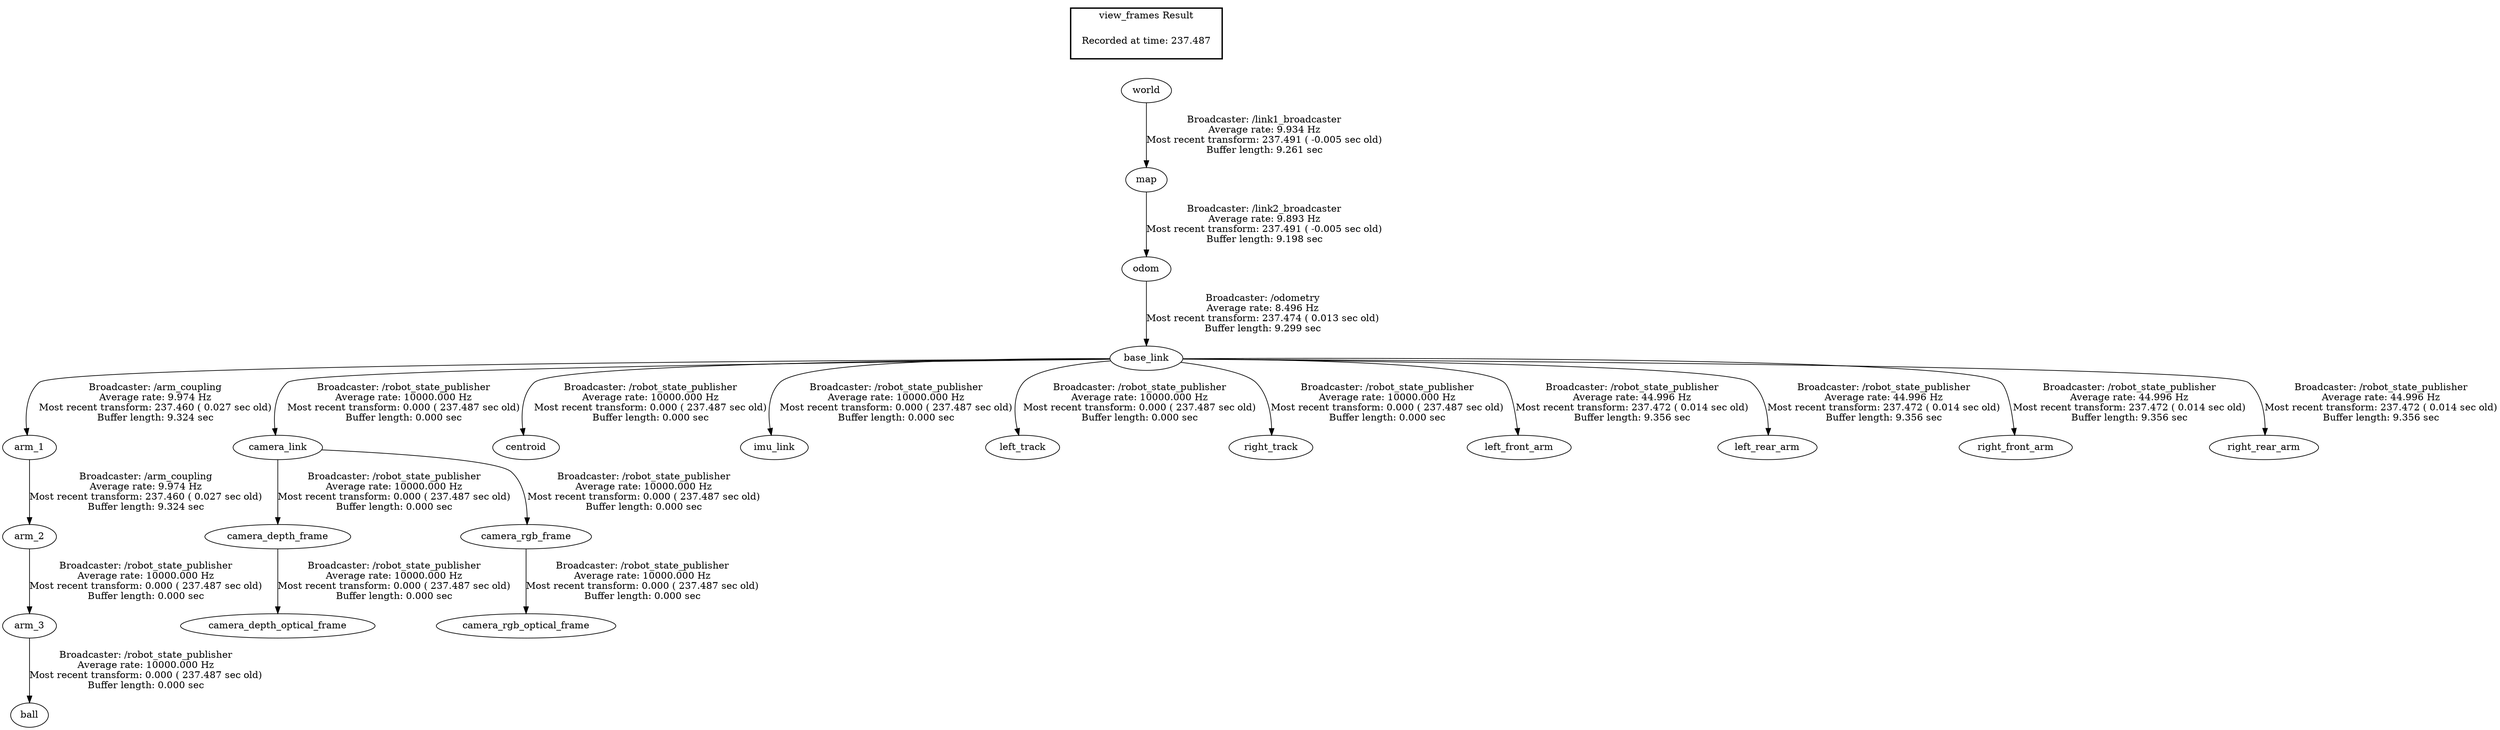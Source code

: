 digraph G {
"arm_2" -> "arm_3"[label="Broadcaster: /robot_state_publisher\nAverage rate: 10000.000 Hz\nMost recent transform: 0.000 ( 237.487 sec old)\nBuffer length: 0.000 sec\n"];
"arm_1" -> "arm_2"[label="Broadcaster: /arm_coupling\nAverage rate: 9.974 Hz\nMost recent transform: 237.460 ( 0.027 sec old)\nBuffer length: 9.324 sec\n"];
"arm_3" -> "ball"[label="Broadcaster: /robot_state_publisher\nAverage rate: 10000.000 Hz\nMost recent transform: 0.000 ( 237.487 sec old)\nBuffer length: 0.000 sec\n"];
"camera_link" -> "camera_depth_frame"[label="Broadcaster: /robot_state_publisher\nAverage rate: 10000.000 Hz\nMost recent transform: 0.000 ( 237.487 sec old)\nBuffer length: 0.000 sec\n"];
"base_link" -> "camera_link"[label="Broadcaster: /robot_state_publisher\nAverage rate: 10000.000 Hz\nMost recent transform: 0.000 ( 237.487 sec old)\nBuffer length: 0.000 sec\n"];
"camera_depth_frame" -> "camera_depth_optical_frame"[label="Broadcaster: /robot_state_publisher\nAverage rate: 10000.000 Hz\nMost recent transform: 0.000 ( 237.487 sec old)\nBuffer length: 0.000 sec\n"];
"odom" -> "base_link"[label="Broadcaster: /odometry\nAverage rate: 8.496 Hz\nMost recent transform: 237.474 ( 0.013 sec old)\nBuffer length: 9.299 sec\n"];
"camera_link" -> "camera_rgb_frame"[label="Broadcaster: /robot_state_publisher\nAverage rate: 10000.000 Hz\nMost recent transform: 0.000 ( 237.487 sec old)\nBuffer length: 0.000 sec\n"];
"camera_rgb_frame" -> "camera_rgb_optical_frame"[label="Broadcaster: /robot_state_publisher\nAverage rate: 10000.000 Hz\nMost recent transform: 0.000 ( 237.487 sec old)\nBuffer length: 0.000 sec\n"];
"base_link" -> "centroid"[label="Broadcaster: /robot_state_publisher\nAverage rate: 10000.000 Hz\nMost recent transform: 0.000 ( 237.487 sec old)\nBuffer length: 0.000 sec\n"];
"base_link" -> "imu_link"[label="Broadcaster: /robot_state_publisher\nAverage rate: 10000.000 Hz\nMost recent transform: 0.000 ( 237.487 sec old)\nBuffer length: 0.000 sec\n"];
"base_link" -> "left_track"[label="Broadcaster: /robot_state_publisher\nAverage rate: 10000.000 Hz\nMost recent transform: 0.000 ( 237.487 sec old)\nBuffer length: 0.000 sec\n"];
"base_link" -> "right_track"[label="Broadcaster: /robot_state_publisher\nAverage rate: 10000.000 Hz\nMost recent transform: 0.000 ( 237.487 sec old)\nBuffer length: 0.000 sec\n"];
"base_link" -> "left_front_arm"[label="Broadcaster: /robot_state_publisher\nAverage rate: 44.996 Hz\nMost recent transform: 237.472 ( 0.014 sec old)\nBuffer length: 9.356 sec\n"];
"base_link" -> "left_rear_arm"[label="Broadcaster: /robot_state_publisher\nAverage rate: 44.996 Hz\nMost recent transform: 237.472 ( 0.014 sec old)\nBuffer length: 9.356 sec\n"];
"base_link" -> "right_front_arm"[label="Broadcaster: /robot_state_publisher\nAverage rate: 44.996 Hz\nMost recent transform: 237.472 ( 0.014 sec old)\nBuffer length: 9.356 sec\n"];
"base_link" -> "right_rear_arm"[label="Broadcaster: /robot_state_publisher\nAverage rate: 44.996 Hz\nMost recent transform: 237.472 ( 0.014 sec old)\nBuffer length: 9.356 sec\n"];
"world" -> "map"[label="Broadcaster: /link1_broadcaster\nAverage rate: 9.934 Hz\nMost recent transform: 237.491 ( -0.005 sec old)\nBuffer length: 9.261 sec\n"];
"base_link" -> "arm_1"[label="Broadcaster: /arm_coupling\nAverage rate: 9.974 Hz\nMost recent transform: 237.460 ( 0.027 sec old)\nBuffer length: 9.324 sec\n"];
"map" -> "odom"[label="Broadcaster: /link2_broadcaster\nAverage rate: 9.893 Hz\nMost recent transform: 237.491 ( -0.005 sec old)\nBuffer length: 9.198 sec\n"];
edge [style=invis];
 subgraph cluster_legend { style=bold; color=black; label ="view_frames Result";
"Recorded at time: 237.487"[ shape=plaintext ] ;
 }->"world";
}